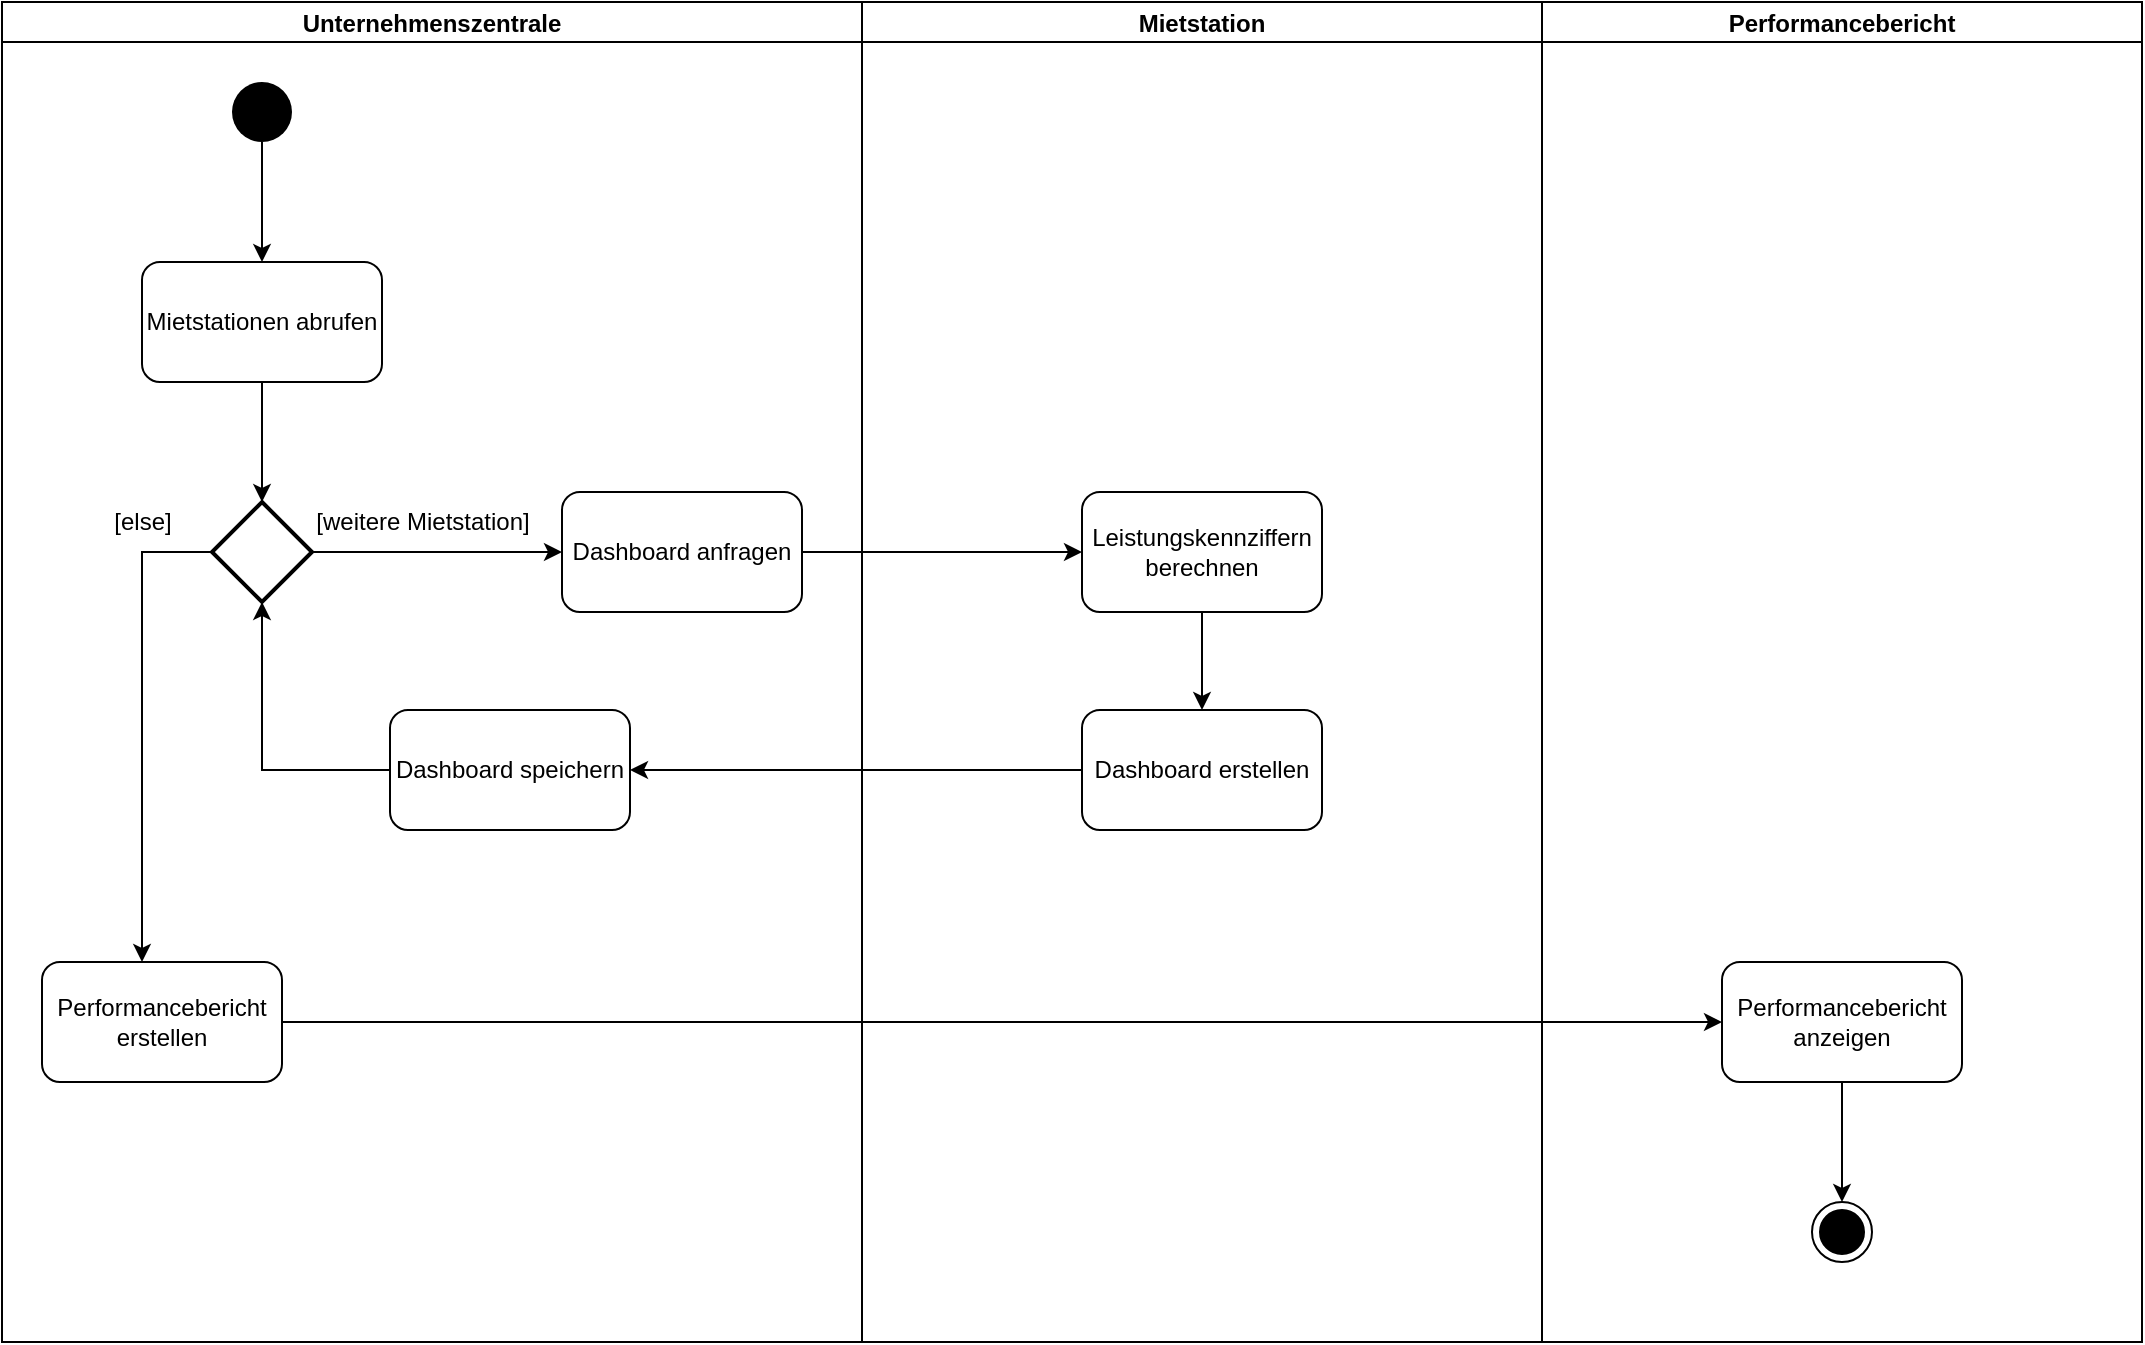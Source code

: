 <mxfile version="16.4.5"><diagram id="C5RBs43oDa-KdzZeNtuy" name="Page-1"><mxGraphModel dx="1550" dy="871" grid="1" gridSize="10" guides="1" tooltips="1" connect="1" arrows="1" fold="1" page="1" pageScale="1" pageWidth="827" pageHeight="1169" math="0" shadow="0"><root><mxCell id="WIyWlLk6GJQsqaUBKTNV-0"/><mxCell id="WIyWlLk6GJQsqaUBKTNV-1" parent="WIyWlLk6GJQsqaUBKTNV-0"/><mxCell id="ZUFglR395OEhKVcLKloG-0" value="Unternehmenszentrale" style="swimlane;startSize=20;" vertex="1" parent="WIyWlLk6GJQsqaUBKTNV-1"><mxGeometry x="100" y="30" width="430" height="670" as="geometry"/></mxCell><mxCell id="ZUFglR395OEhKVcLKloG-10" value="Dashboard anfragen" style="rounded=1;whiteSpace=wrap;html=1;" vertex="1" parent="ZUFglR395OEhKVcLKloG-0"><mxGeometry x="280" y="245" width="120" height="60" as="geometry"/></mxCell><mxCell id="ZUFglR395OEhKVcLKloG-65" style="edgeStyle=orthogonalEdgeStyle;rounded=0;orthogonalLoop=1;jettySize=auto;html=1;" edge="1" parent="ZUFglR395OEhKVcLKloG-0" source="ZUFglR395OEhKVcLKloG-32" target="ZUFglR395OEhKVcLKloG-64"><mxGeometry relative="1" as="geometry"/></mxCell><mxCell id="ZUFglR395OEhKVcLKloG-32" value="" style="ellipse;fillColor=#000000;strokeColor=none;" vertex="1" parent="ZUFglR395OEhKVcLKloG-0"><mxGeometry x="115" y="40" width="30" height="30" as="geometry"/></mxCell><mxCell id="ZUFglR395OEhKVcLKloG-52" style="edgeStyle=orthogonalEdgeStyle;rounded=0;orthogonalLoop=1;jettySize=auto;html=1;" edge="1" parent="ZUFglR395OEhKVcLKloG-0" source="ZUFglR395OEhKVcLKloG-44" target="ZUFglR395OEhKVcLKloG-46"><mxGeometry relative="1" as="geometry"/></mxCell><mxCell id="ZUFglR395OEhKVcLKloG-44" value="Dashboard speichern" style="rounded=1;whiteSpace=wrap;html=1;" vertex="1" parent="ZUFglR395OEhKVcLKloG-0"><mxGeometry x="194" y="354" width="120" height="60" as="geometry"/></mxCell><mxCell id="ZUFglR395OEhKVcLKloG-45" value="Performancebericht erstellen" style="rounded=1;whiteSpace=wrap;html=1;" vertex="1" parent="ZUFglR395OEhKVcLKloG-0"><mxGeometry x="20" y="480" width="120" height="60" as="geometry"/></mxCell><mxCell id="ZUFglR395OEhKVcLKloG-48" style="edgeStyle=orthogonalEdgeStyle;rounded=0;orthogonalLoop=1;jettySize=auto;html=1;entryX=0;entryY=0.5;entryDx=0;entryDy=0;" edge="1" parent="ZUFglR395OEhKVcLKloG-0" source="ZUFglR395OEhKVcLKloG-46" target="ZUFglR395OEhKVcLKloG-10"><mxGeometry relative="1" as="geometry"/></mxCell><mxCell id="ZUFglR395OEhKVcLKloG-55" style="edgeStyle=orthogonalEdgeStyle;rounded=0;orthogonalLoop=1;jettySize=auto;html=1;" edge="1" parent="ZUFglR395OEhKVcLKloG-0" source="ZUFglR395OEhKVcLKloG-46" target="ZUFglR395OEhKVcLKloG-45"><mxGeometry relative="1" as="geometry"><Array as="points"><mxPoint x="70" y="275"/></Array></mxGeometry></mxCell><mxCell id="ZUFglR395OEhKVcLKloG-46" value="" style="strokeWidth=2;html=1;shape=mxgraph.flowchart.decision;whiteSpace=wrap;" vertex="1" parent="ZUFglR395OEhKVcLKloG-0"><mxGeometry x="105" y="250" width="50" height="50" as="geometry"/></mxCell><mxCell id="ZUFglR395OEhKVcLKloG-53" value="[weitere Mietstation]" style="text;html=1;align=center;verticalAlign=middle;resizable=0;points=[];autosize=1;strokeColor=none;fillColor=none;" vertex="1" parent="ZUFglR395OEhKVcLKloG-0"><mxGeometry x="150" y="250" width="120" height="20" as="geometry"/></mxCell><mxCell id="ZUFglR395OEhKVcLKloG-54" value="[else]" style="text;html=1;align=center;verticalAlign=middle;resizable=0;points=[];autosize=1;strokeColor=none;fillColor=none;" vertex="1" parent="ZUFglR395OEhKVcLKloG-0"><mxGeometry x="50" y="250" width="40" height="20" as="geometry"/></mxCell><mxCell id="ZUFglR395OEhKVcLKloG-66" style="edgeStyle=orthogonalEdgeStyle;rounded=0;orthogonalLoop=1;jettySize=auto;html=1;" edge="1" parent="ZUFglR395OEhKVcLKloG-0" source="ZUFglR395OEhKVcLKloG-64" target="ZUFglR395OEhKVcLKloG-46"><mxGeometry relative="1" as="geometry"/></mxCell><mxCell id="ZUFglR395OEhKVcLKloG-64" value="Mietstationen abrufen" style="rounded=1;whiteSpace=wrap;html=1;" vertex="1" parent="ZUFglR395OEhKVcLKloG-0"><mxGeometry x="70" y="130" width="120" height="60" as="geometry"/></mxCell><mxCell id="ZUFglR395OEhKVcLKloG-38" value="Mietstation" style="swimlane;startSize=20;" vertex="1" parent="WIyWlLk6GJQsqaUBKTNV-1"><mxGeometry x="530" y="30" width="340" height="670" as="geometry"/></mxCell><mxCell id="ZUFglR395OEhKVcLKloG-50" style="edgeStyle=orthogonalEdgeStyle;rounded=0;orthogonalLoop=1;jettySize=auto;html=1;" edge="1" parent="ZUFglR395OEhKVcLKloG-38" source="ZUFglR395OEhKVcLKloG-40" target="ZUFglR395OEhKVcLKloG-43"><mxGeometry relative="1" as="geometry"/></mxCell><mxCell id="ZUFglR395OEhKVcLKloG-40" value="Leistungskennziffern berechnen" style="rounded=1;whiteSpace=wrap;html=1;" vertex="1" parent="ZUFglR395OEhKVcLKloG-38"><mxGeometry x="110" y="245" width="120" height="60" as="geometry"/></mxCell><mxCell id="ZUFglR395OEhKVcLKloG-43" value="Dashboard erstellen" style="rounded=1;whiteSpace=wrap;html=1;" vertex="1" parent="ZUFglR395OEhKVcLKloG-38"><mxGeometry x="110" y="354" width="120" height="60" as="geometry"/></mxCell><mxCell id="ZUFglR395OEhKVcLKloG-49" style="edgeStyle=orthogonalEdgeStyle;rounded=0;orthogonalLoop=1;jettySize=auto;html=1;" edge="1" parent="WIyWlLk6GJQsqaUBKTNV-1" source="ZUFglR395OEhKVcLKloG-10" target="ZUFglR395OEhKVcLKloG-40"><mxGeometry relative="1" as="geometry"/></mxCell><mxCell id="ZUFglR395OEhKVcLKloG-51" style="edgeStyle=orthogonalEdgeStyle;rounded=0;orthogonalLoop=1;jettySize=auto;html=1;" edge="1" parent="WIyWlLk6GJQsqaUBKTNV-1" source="ZUFglR395OEhKVcLKloG-43" target="ZUFglR395OEhKVcLKloG-44"><mxGeometry relative="1" as="geometry"/></mxCell><mxCell id="ZUFglR395OEhKVcLKloG-56" value="Performancebericht" style="swimlane;startSize=20;" vertex="1" parent="WIyWlLk6GJQsqaUBKTNV-1"><mxGeometry x="870" y="30" width="300" height="670" as="geometry"/></mxCell><mxCell id="ZUFglR395OEhKVcLKloG-63" style="edgeStyle=orthogonalEdgeStyle;rounded=0;orthogonalLoop=1;jettySize=auto;html=1;" edge="1" parent="ZUFglR395OEhKVcLKloG-56" source="ZUFglR395OEhKVcLKloG-60" target="ZUFglR395OEhKVcLKloG-62"><mxGeometry relative="1" as="geometry"/></mxCell><mxCell id="ZUFglR395OEhKVcLKloG-60" value="Performancebericht anzeigen" style="rounded=1;whiteSpace=wrap;html=1;" vertex="1" parent="ZUFglR395OEhKVcLKloG-56"><mxGeometry x="90" y="480" width="120" height="60" as="geometry"/></mxCell><mxCell id="ZUFglR395OEhKVcLKloG-62" value="" style="ellipse;html=1;shape=endState;fillColor=#000000;strokeColor=#000000;" vertex="1" parent="ZUFglR395OEhKVcLKloG-56"><mxGeometry x="135" y="600" width="30" height="30" as="geometry"/></mxCell><mxCell id="ZUFglR395OEhKVcLKloG-61" style="edgeStyle=orthogonalEdgeStyle;rounded=0;orthogonalLoop=1;jettySize=auto;html=1;" edge="1" parent="WIyWlLk6GJQsqaUBKTNV-1" source="ZUFglR395OEhKVcLKloG-45" target="ZUFglR395OEhKVcLKloG-60"><mxGeometry relative="1" as="geometry"/></mxCell></root></mxGraphModel></diagram></mxfile>